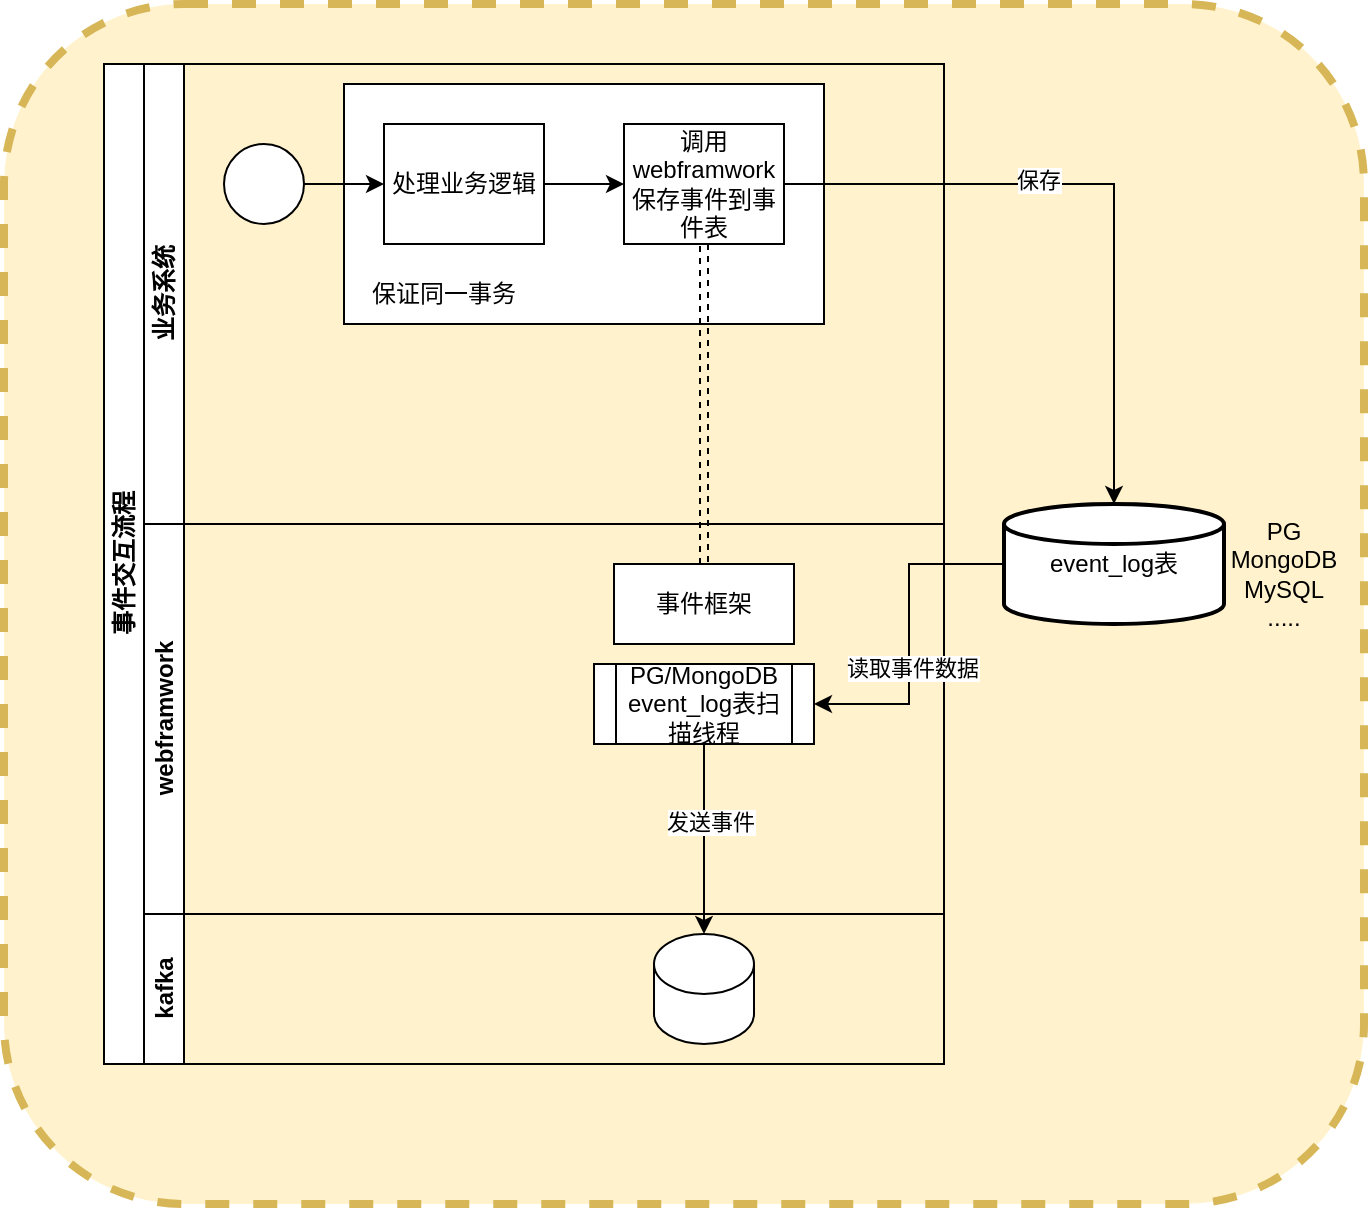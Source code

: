 <mxfile version="22.1.8" type="github">
  <diagram id="prtHgNgQTEPvFCAcTncT" name="Page-1">
    <mxGraphModel dx="954" dy="516" grid="1" gridSize="10" guides="1" tooltips="1" connect="1" arrows="1" fold="1" page="1" pageScale="1" pageWidth="827" pageHeight="1169" math="0" shadow="0">
      <root>
        <mxCell id="0" />
        <mxCell id="1" parent="0" />
        <mxCell id="rASImBhdtFkUBhAL0lu4-19" value="" style="rounded=1;whiteSpace=wrap;html=1;dashed=1;fillColor=#fff2cc;strokeColor=#d6b656;strokeWidth=4;shadow=0;glass=0;fillStyle=auto;" vertex="1" parent="1">
          <mxGeometry x="70" y="90" width="680" height="600" as="geometry" />
        </mxCell>
        <mxCell id="dNxyNK7c78bLwvsdeMH5-19" value="事件交互流程" style="swimlane;html=1;childLayout=stackLayout;resizeParent=1;resizeParentMax=0;horizontal=0;startSize=20;horizontalStack=0;" parent="1" vertex="1">
          <mxGeometry x="120" y="120" width="420" height="500" as="geometry" />
        </mxCell>
        <mxCell id="dNxyNK7c78bLwvsdeMH5-20" value="业务系统" style="swimlane;html=1;startSize=20;horizontal=0;" parent="dNxyNK7c78bLwvsdeMH5-19" vertex="1">
          <mxGeometry x="20" width="400" height="230" as="geometry" />
        </mxCell>
        <mxCell id="rASImBhdtFkUBhAL0lu4-6" value="" style="rounded=0;whiteSpace=wrap;html=1;align=left;" vertex="1" parent="dNxyNK7c78bLwvsdeMH5-20">
          <mxGeometry x="100" y="10" width="240" height="120" as="geometry" />
        </mxCell>
        <mxCell id="dNxyNK7c78bLwvsdeMH5-25" value="" style="edgeStyle=orthogonalEdgeStyle;rounded=0;orthogonalLoop=1;jettySize=auto;html=1;" parent="dNxyNK7c78bLwvsdeMH5-20" source="dNxyNK7c78bLwvsdeMH5-23" target="dNxyNK7c78bLwvsdeMH5-24" edge="1">
          <mxGeometry relative="1" as="geometry" />
        </mxCell>
        <mxCell id="dNxyNK7c78bLwvsdeMH5-23" value="" style="ellipse;whiteSpace=wrap;html=1;" parent="dNxyNK7c78bLwvsdeMH5-20" vertex="1">
          <mxGeometry x="40" y="40" width="40" height="40" as="geometry" />
        </mxCell>
        <mxCell id="rASImBhdtFkUBhAL0lu4-2" value="" style="edgeStyle=orthogonalEdgeStyle;rounded=0;orthogonalLoop=1;jettySize=auto;html=1;" edge="1" parent="dNxyNK7c78bLwvsdeMH5-20" source="dNxyNK7c78bLwvsdeMH5-24" target="dNxyNK7c78bLwvsdeMH5-30">
          <mxGeometry relative="1" as="geometry" />
        </mxCell>
        <mxCell id="dNxyNK7c78bLwvsdeMH5-24" value="处理业务逻辑" style="rounded=0;whiteSpace=wrap;html=1;fontFamily=Helvetica;fontSize=12;fontColor=#000000;align=center;" parent="dNxyNK7c78bLwvsdeMH5-20" vertex="1">
          <mxGeometry x="120" y="30" width="80" height="60" as="geometry" />
        </mxCell>
        <mxCell id="dNxyNK7c78bLwvsdeMH5-30" value="调用webframwork保存事件到事件表" style="rounded=0;whiteSpace=wrap;html=1;fontFamily=Helvetica;fontSize=12;fontColor=#000000;align=center;" parent="dNxyNK7c78bLwvsdeMH5-20" vertex="1">
          <mxGeometry x="240" y="30" width="80" height="60" as="geometry" />
        </mxCell>
        <mxCell id="rASImBhdtFkUBhAL0lu4-7" value="保证同一事务" style="text;html=1;strokeColor=none;fillColor=none;align=center;verticalAlign=middle;whiteSpace=wrap;rounded=0;" vertex="1" parent="dNxyNK7c78bLwvsdeMH5-20">
          <mxGeometry x="110" y="100" width="80" height="30" as="geometry" />
        </mxCell>
        <mxCell id="dNxyNK7c78bLwvsdeMH5-21" value="webframwork" style="swimlane;html=1;startSize=20;horizontal=0;" parent="dNxyNK7c78bLwvsdeMH5-19" vertex="1">
          <mxGeometry x="20" y="230" width="400" height="195" as="geometry" />
        </mxCell>
        <mxCell id="rASImBhdtFkUBhAL0lu4-8" value="事件框架" style="rounded=0;whiteSpace=wrap;html=1;" vertex="1" parent="dNxyNK7c78bLwvsdeMH5-21">
          <mxGeometry x="235" y="20" width="90" height="40" as="geometry" />
        </mxCell>
        <mxCell id="rASImBhdtFkUBhAL0lu4-12" value="PG/MongoDB event_log表扫描线程" style="shape=process;whiteSpace=wrap;html=1;backgroundOutline=1;" vertex="1" parent="dNxyNK7c78bLwvsdeMH5-21">
          <mxGeometry x="225" y="70" width="110" height="40" as="geometry" />
        </mxCell>
        <mxCell id="dNxyNK7c78bLwvsdeMH5-22" value="kafka" style="swimlane;html=1;startSize=20;horizontal=0;" parent="dNxyNK7c78bLwvsdeMH5-19" vertex="1">
          <mxGeometry x="20" y="425" width="400" height="75" as="geometry" />
        </mxCell>
        <mxCell id="rASImBhdtFkUBhAL0lu4-16" value="" style="shape=cylinder3;whiteSpace=wrap;html=1;boundedLbl=1;backgroundOutline=1;size=15;" vertex="1" parent="dNxyNK7c78bLwvsdeMH5-22">
          <mxGeometry x="255" y="10" width="50" height="55" as="geometry" />
        </mxCell>
        <mxCell id="rASImBhdtFkUBhAL0lu4-11" value="" style="edgeStyle=orthogonalEdgeStyle;rounded=0;orthogonalLoop=1;jettySize=auto;html=1;dashed=1;shape=link;" edge="1" parent="dNxyNK7c78bLwvsdeMH5-19" source="dNxyNK7c78bLwvsdeMH5-30" target="rASImBhdtFkUBhAL0lu4-8">
          <mxGeometry relative="1" as="geometry">
            <mxPoint x="300" y="170" as="targetPoint" />
          </mxGeometry>
        </mxCell>
        <mxCell id="rASImBhdtFkUBhAL0lu4-17" value="" style="edgeStyle=orthogonalEdgeStyle;rounded=0;orthogonalLoop=1;jettySize=auto;html=1;" edge="1" parent="dNxyNK7c78bLwvsdeMH5-19" source="rASImBhdtFkUBhAL0lu4-12" target="rASImBhdtFkUBhAL0lu4-16">
          <mxGeometry relative="1" as="geometry" />
        </mxCell>
        <mxCell id="rASImBhdtFkUBhAL0lu4-18" value="发送事件" style="edgeLabel;html=1;align=center;verticalAlign=middle;resizable=0;points=[];" vertex="1" connectable="0" parent="rASImBhdtFkUBhAL0lu4-17">
          <mxGeometry x="-0.179" y="3" relative="1" as="geometry">
            <mxPoint as="offset" />
          </mxGeometry>
        </mxCell>
        <mxCell id="rASImBhdtFkUBhAL0lu4-13" value="" style="edgeStyle=orthogonalEdgeStyle;rounded=0;orthogonalLoop=1;jettySize=auto;html=1;entryX=1;entryY=0.5;entryDx=0;entryDy=0;" edge="1" parent="1" source="rASImBhdtFkUBhAL0lu4-3" target="rASImBhdtFkUBhAL0lu4-12">
          <mxGeometry relative="1" as="geometry" />
        </mxCell>
        <mxCell id="rASImBhdtFkUBhAL0lu4-14" value="读取事件数据" style="edgeLabel;html=1;align=center;verticalAlign=middle;resizable=0;points=[];" vertex="1" connectable="0" parent="rASImBhdtFkUBhAL0lu4-13">
          <mxGeometry x="0.194" y="1" relative="1" as="geometry">
            <mxPoint y="1" as="offset" />
          </mxGeometry>
        </mxCell>
        <mxCell id="rASImBhdtFkUBhAL0lu4-3" value="event_log表" style="strokeWidth=2;html=1;shape=mxgraph.flowchart.database;whiteSpace=wrap;" vertex="1" parent="1">
          <mxGeometry x="570" y="340" width="110" height="60" as="geometry" />
        </mxCell>
        <mxCell id="rASImBhdtFkUBhAL0lu4-4" value="PG&lt;br&gt;MongoDB&lt;br&gt;MySQL&lt;br&gt;....." style="text;html=1;strokeColor=none;fillColor=none;align=center;verticalAlign=middle;whiteSpace=wrap;rounded=0;" vertex="1" parent="1">
          <mxGeometry x="680" y="360" width="60" height="30" as="geometry" />
        </mxCell>
        <mxCell id="dNxyNK7c78bLwvsdeMH5-33" value="" style="edgeStyle=orthogonalEdgeStyle;rounded=0;orthogonalLoop=1;jettySize=auto;html=1;endArrow=classic;endFill=1;" parent="1" source="dNxyNK7c78bLwvsdeMH5-30" target="rASImBhdtFkUBhAL0lu4-3" edge="1">
          <mxGeometry relative="1" as="geometry">
            <mxPoint x="500" y="180" as="targetPoint" />
          </mxGeometry>
        </mxCell>
        <mxCell id="rASImBhdtFkUBhAL0lu4-5" value="保存" style="edgeLabel;html=1;align=center;verticalAlign=middle;resizable=0;points=[];" vertex="1" connectable="0" parent="dNxyNK7c78bLwvsdeMH5-33">
          <mxGeometry x="-0.219" y="2" relative="1" as="geometry">
            <mxPoint as="offset" />
          </mxGeometry>
        </mxCell>
      </root>
    </mxGraphModel>
  </diagram>
</mxfile>
